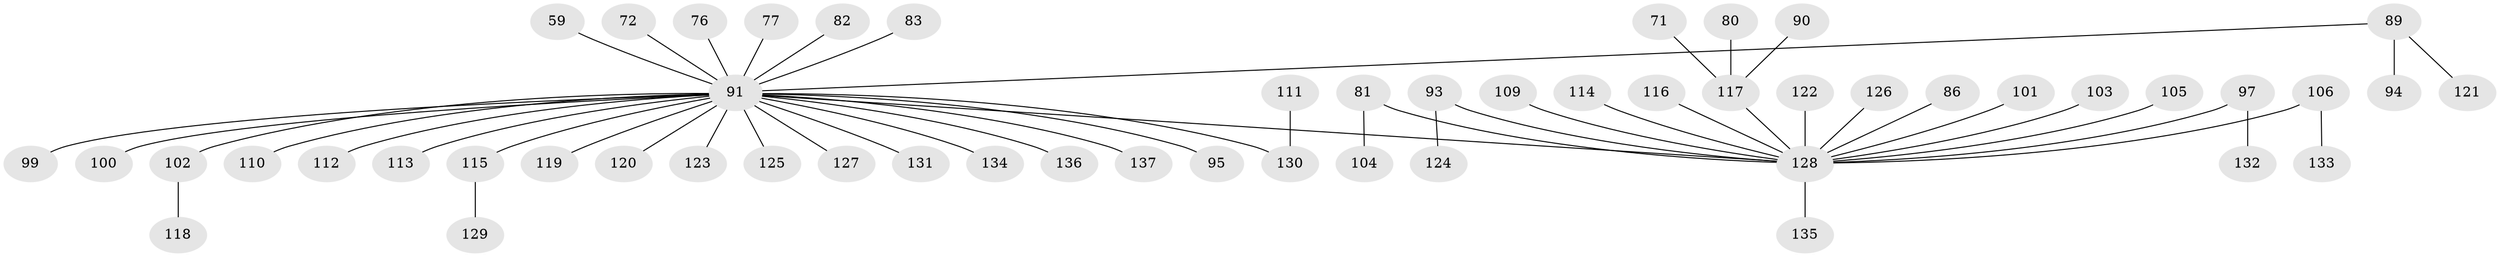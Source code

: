 // original degree distribution, {5: 0.029197080291970802, 7: 0.014598540145985401, 3: 0.11678832116788321, 2: 0.24087591240875914, 4: 0.06569343065693431, 6: 0.021897810218978103, 1: 0.5109489051094891}
// Generated by graph-tools (version 1.1) at 2025/56/03/04/25 21:56:08]
// undirected, 54 vertices, 53 edges
graph export_dot {
graph [start="1"]
  node [color=gray90,style=filled];
  59;
  71;
  72;
  76;
  77;
  80 [super="+67"];
  81;
  82;
  83;
  86;
  89 [super="+64+66"];
  90;
  91 [super="+5+20+87+47+68+54+61+70+79"];
  93;
  94;
  95;
  97;
  99 [super="+28"];
  100;
  101;
  102;
  103;
  104;
  105;
  106;
  109;
  110;
  111;
  112;
  113;
  114;
  115;
  116;
  117 [super="+26"];
  118;
  119;
  120;
  121;
  122;
  123;
  124;
  125;
  126;
  127;
  128 [super="+52+108+96+53+98+85+57+58+62+84"];
  129;
  130 [super="+107"];
  131;
  132;
  133;
  134;
  135;
  136;
  137;
  59 -- 91;
  71 -- 117;
  72 -- 91;
  76 -- 91;
  77 -- 91;
  80 -- 117;
  81 -- 104;
  81 -- 128;
  82 -- 91;
  83 -- 91;
  86 -- 128;
  89 -- 121;
  89 -- 91;
  89 -- 94;
  90 -- 117;
  91 -- 102;
  91 -- 127;
  91 -- 131;
  91 -- 100;
  91 -- 137;
  91 -- 110;
  91 -- 120;
  91 -- 125;
  91 -- 95;
  91 -- 99;
  91 -- 112;
  91 -- 113;
  91 -- 134;
  91 -- 136;
  91 -- 130;
  91 -- 128;
  91 -- 115;
  91 -- 123;
  91 -- 119;
  93 -- 124;
  93 -- 128;
  97 -- 132;
  97 -- 128;
  101 -- 128;
  102 -- 118;
  103 -- 128;
  105 -- 128;
  106 -- 133;
  106 -- 128;
  109 -- 128;
  111 -- 130;
  114 -- 128;
  115 -- 129;
  116 -- 128;
  117 -- 128;
  122 -- 128;
  126 -- 128;
  128 -- 135;
}
